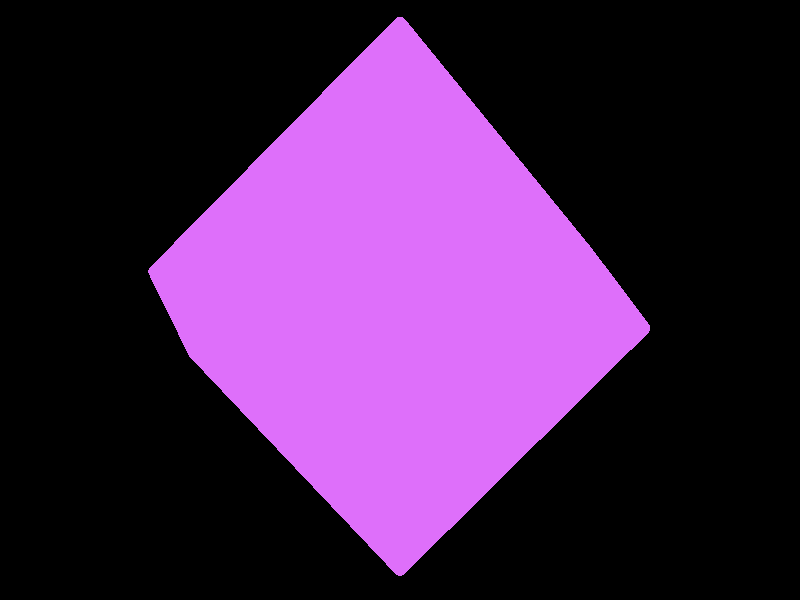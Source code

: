 #include "colors.inc"

camera {
 location <4, 2, -13>
 look_at 0
 angle 15
}

light_source { <3, 8, -15> White }

#declare frame_w = 0.03;
#declare frame_t = texture {
 pigment { color Med_Purple }
 finish { ambient .2 diffuse 0.8 specular 1 }
}

#declare body_t = texture { 
 pigment { color Med_Purple filter 0.6 }
}

#declare Planes = array[10];

#declare I = 0;
#declare J = 1;
#declare N = 10;
intersection {
 #while (I < N)
  #local H = sqrt((cos(pi/N)-cos(2 * pi/N))/2) * 3;
  #declare Planes[I] = <sin(2 * pi * I/N), H * J, cos(2 * pi * I/N)>;

  plane { Planes[I], 1 / vlength(Planes[I]) texture { body_t } }

  #declare I = I + 1;
  #declare J = -J;
 #end
}

#declare Points = array[10];

#declare P = vnormalize(vcross(Planes[2] - Planes[0], Planes[0] - Planes[4]));
#declare Top = P / vdot(P, Planes[0]);

#declare P = vnormalize(vcross(Planes[3] - Planes[1], Planes[1] - Planes[5]));
#declare Bottom = P / vdot(P, Planes[1]);

union {
 #declare I = 0;
 #while (I < N)
  #declare J = (I = 0 ? N - 1 : I - 1);
  #declare K = (I = (N - 1) ? 0 : I + 1);

  #local P = vnormalize(vcross(Planes[J] - Planes[I], Planes[I] - Planes[K]));
  #declare Points[I] = P / vdot(P, Planes[I]);

  sphere { Points[I], frame_w }
  cylinder { Points[I], (mod(I, 2) = 0 ? Bottom : Top), frame_w }
  #if (I > 0) cylinder { Points[I], Points[J], frame_w } #end

  #declare I = I + 1;
 #end

 cylinder { Points[0], Points[N - 1], frame_w }

 sphere { Top, frame_w }
 sphere { Bottom, frame_w }

 texture { frame_t }
}
